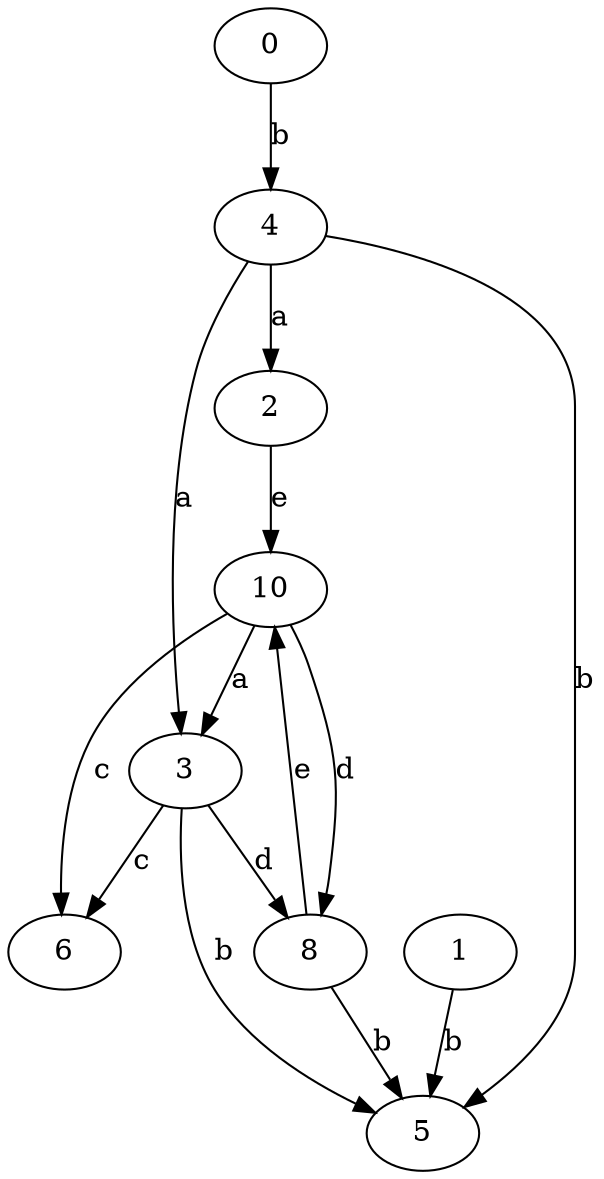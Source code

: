 strict digraph  {
2;
3;
4;
5;
0;
6;
8;
10;
1;
2 -> 10  [label=e];
3 -> 5  [label=b];
3 -> 6  [label=c];
3 -> 8  [label=d];
4 -> 2  [label=a];
4 -> 3  [label=a];
4 -> 5  [label=b];
0 -> 4  [label=b];
8 -> 5  [label=b];
8 -> 10  [label=e];
10 -> 3  [label=a];
10 -> 6  [label=c];
10 -> 8  [label=d];
1 -> 5  [label=b];
}

